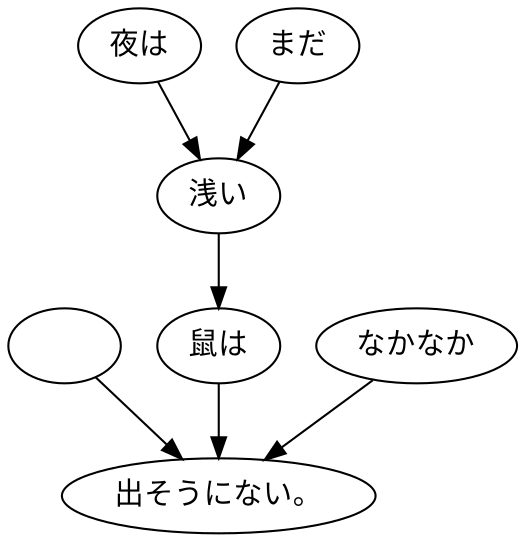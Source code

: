 digraph graph3287 {
	node0 [label="　"];
	node1 [label="夜は"];
	node2 [label="まだ"];
	node3 [label="浅い"];
	node4 [label="鼠は"];
	node5 [label="なかなか"];
	node6 [label="出そうにない。"];
	node0 -> node6;
	node1 -> node3;
	node2 -> node3;
	node3 -> node4;
	node4 -> node6;
	node5 -> node6;
}
